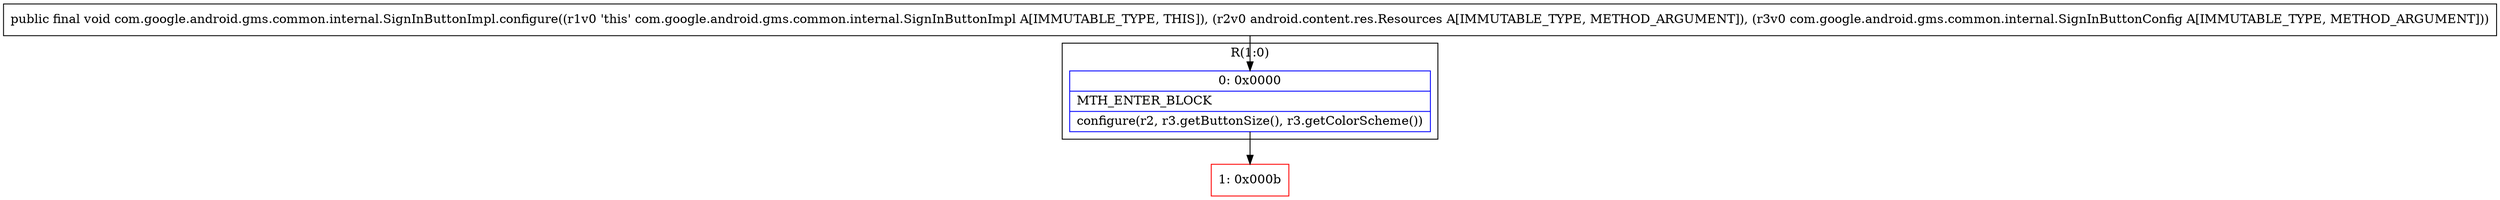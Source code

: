 digraph "CFG forcom.google.android.gms.common.internal.SignInButtonImpl.configure(Landroid\/content\/res\/Resources;Lcom\/google\/android\/gms\/common\/internal\/SignInButtonConfig;)V" {
subgraph cluster_Region_1888088293 {
label = "R(1:0)";
node [shape=record,color=blue];
Node_0 [shape=record,label="{0\:\ 0x0000|MTH_ENTER_BLOCK\l|configure(r2, r3.getButtonSize(), r3.getColorScheme())\l}"];
}
Node_1 [shape=record,color=red,label="{1\:\ 0x000b}"];
MethodNode[shape=record,label="{public final void com.google.android.gms.common.internal.SignInButtonImpl.configure((r1v0 'this' com.google.android.gms.common.internal.SignInButtonImpl A[IMMUTABLE_TYPE, THIS]), (r2v0 android.content.res.Resources A[IMMUTABLE_TYPE, METHOD_ARGUMENT]), (r3v0 com.google.android.gms.common.internal.SignInButtonConfig A[IMMUTABLE_TYPE, METHOD_ARGUMENT])) }"];
MethodNode -> Node_0;
Node_0 -> Node_1;
}

